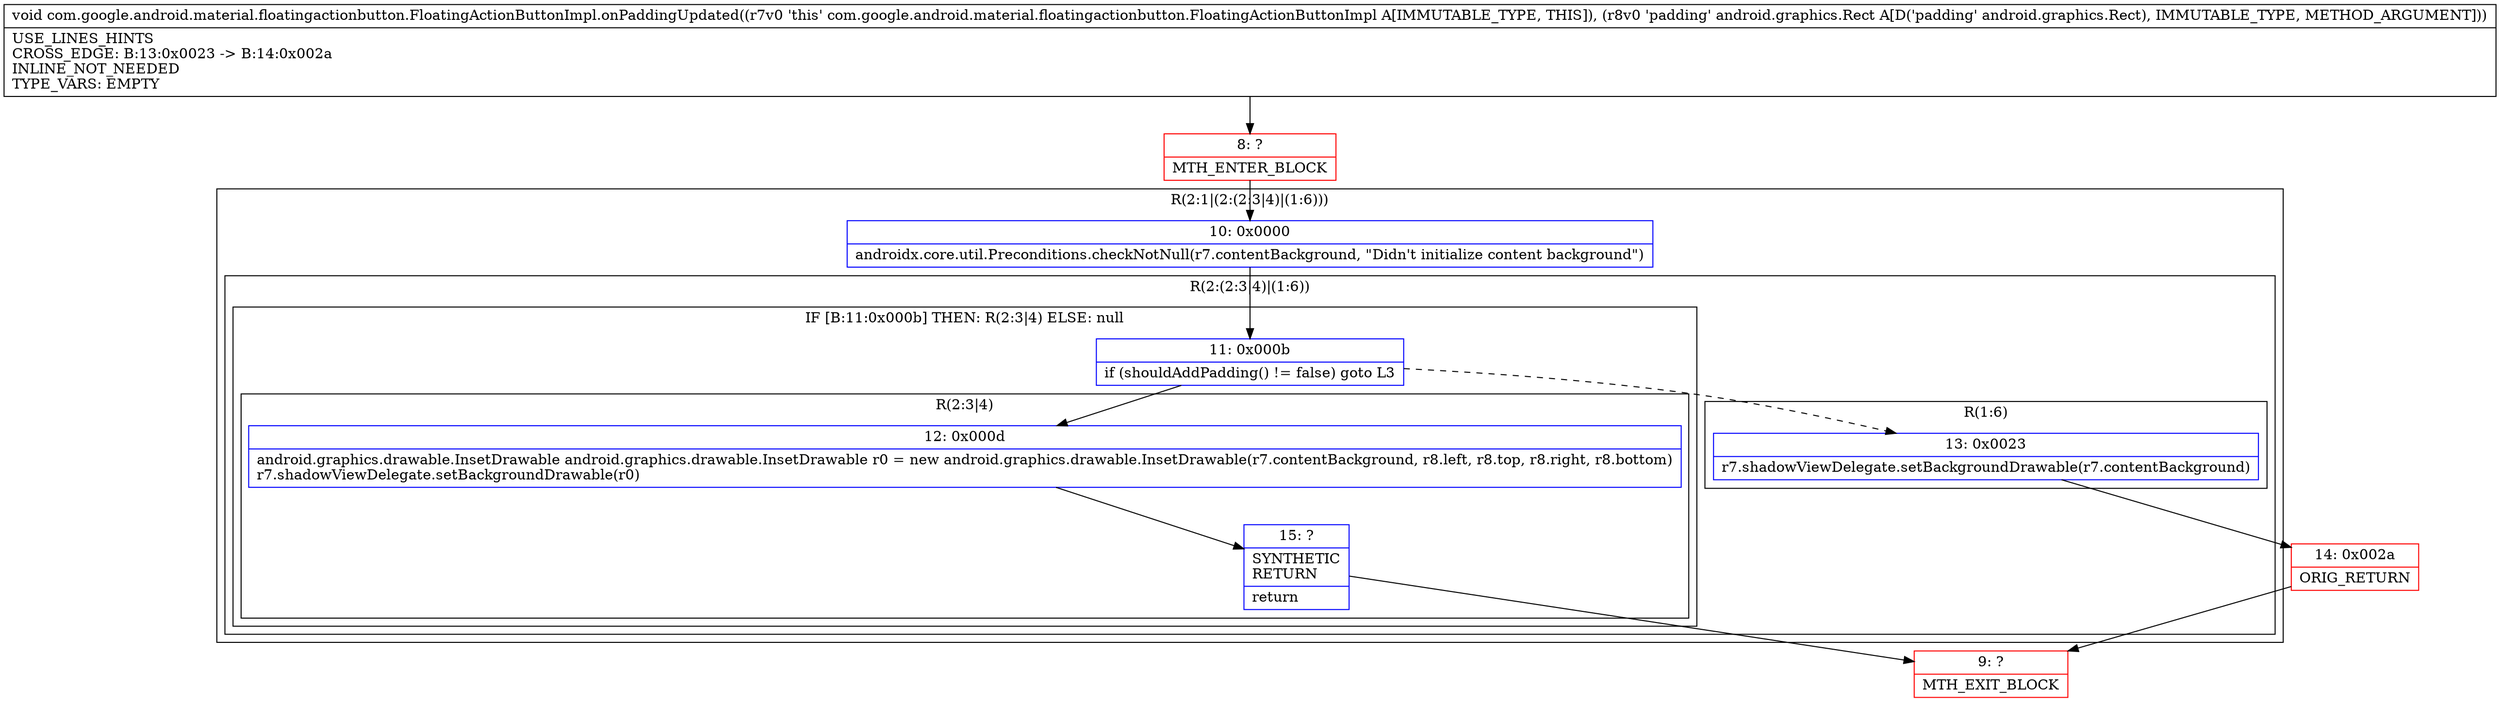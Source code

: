 digraph "CFG forcom.google.android.material.floatingactionbutton.FloatingActionButtonImpl.onPaddingUpdated(Landroid\/graphics\/Rect;)V" {
subgraph cluster_Region_1605578517 {
label = "R(2:1|(2:(2:3|4)|(1:6)))";
node [shape=record,color=blue];
Node_10 [shape=record,label="{10\:\ 0x0000|androidx.core.util.Preconditions.checkNotNull(r7.contentBackground, \"Didn't initialize content background\")\l}"];
subgraph cluster_Region_1085848122 {
label = "R(2:(2:3|4)|(1:6))";
node [shape=record,color=blue];
subgraph cluster_IfRegion_1673360013 {
label = "IF [B:11:0x000b] THEN: R(2:3|4) ELSE: null";
node [shape=record,color=blue];
Node_11 [shape=record,label="{11\:\ 0x000b|if (shouldAddPadding() != false) goto L3\l}"];
subgraph cluster_Region_763148290 {
label = "R(2:3|4)";
node [shape=record,color=blue];
Node_12 [shape=record,label="{12\:\ 0x000d|android.graphics.drawable.InsetDrawable android.graphics.drawable.InsetDrawable r0 = new android.graphics.drawable.InsetDrawable(r7.contentBackground, r8.left, r8.top, r8.right, r8.bottom)\lr7.shadowViewDelegate.setBackgroundDrawable(r0)\l}"];
Node_15 [shape=record,label="{15\:\ ?|SYNTHETIC\lRETURN\l|return\l}"];
}
}
subgraph cluster_Region_1584682315 {
label = "R(1:6)";
node [shape=record,color=blue];
Node_13 [shape=record,label="{13\:\ 0x0023|r7.shadowViewDelegate.setBackgroundDrawable(r7.contentBackground)\l}"];
}
}
}
Node_8 [shape=record,color=red,label="{8\:\ ?|MTH_ENTER_BLOCK\l}"];
Node_9 [shape=record,color=red,label="{9\:\ ?|MTH_EXIT_BLOCK\l}"];
Node_14 [shape=record,color=red,label="{14\:\ 0x002a|ORIG_RETURN\l}"];
MethodNode[shape=record,label="{void com.google.android.material.floatingactionbutton.FloatingActionButtonImpl.onPaddingUpdated((r7v0 'this' com.google.android.material.floatingactionbutton.FloatingActionButtonImpl A[IMMUTABLE_TYPE, THIS]), (r8v0 'padding' android.graphics.Rect A[D('padding' android.graphics.Rect), IMMUTABLE_TYPE, METHOD_ARGUMENT]))  | USE_LINES_HINTS\lCROSS_EDGE: B:13:0x0023 \-\> B:14:0x002a\lINLINE_NOT_NEEDED\lTYPE_VARS: EMPTY\l}"];
MethodNode -> Node_8;Node_10 -> Node_11;
Node_11 -> Node_12;
Node_11 -> Node_13[style=dashed];
Node_12 -> Node_15;
Node_15 -> Node_9;
Node_13 -> Node_14;
Node_8 -> Node_10;
Node_14 -> Node_9;
}

